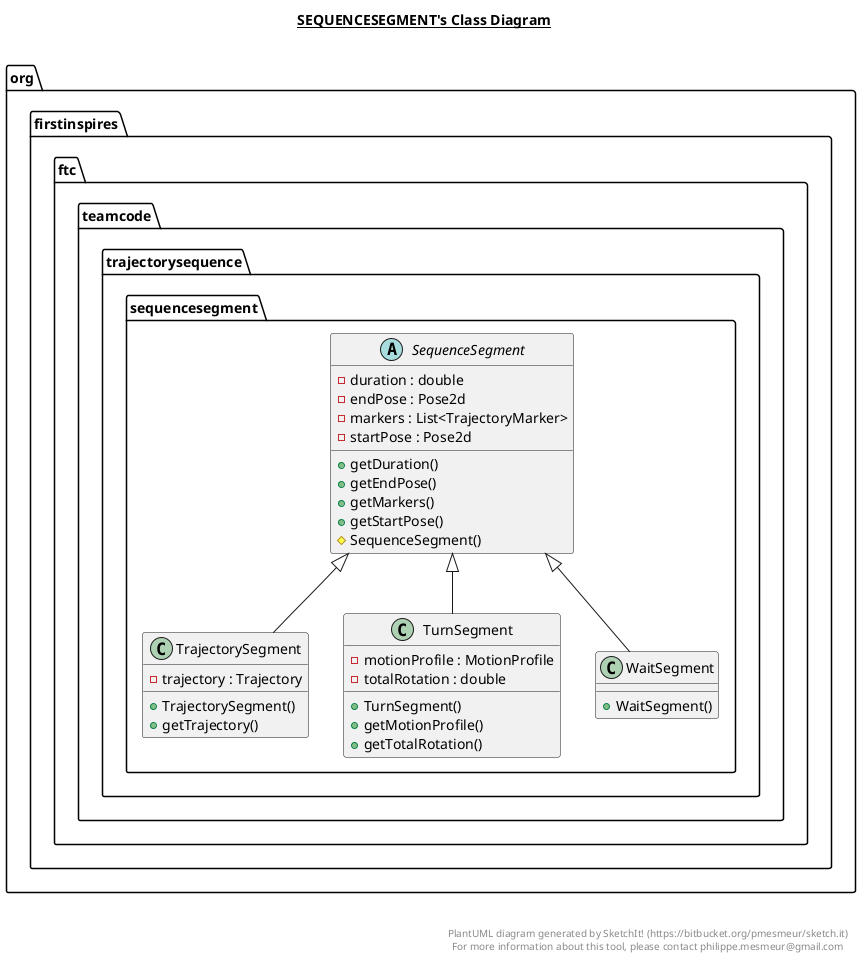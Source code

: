 @startuml

title __SEQUENCESEGMENT's Class Diagram__\n

  namespace org.firstinspires.ftc.teamcode {
    namespace trajectorysequence {
      namespace sequencesegment {
        abstract class org.firstinspires.ftc.teamcode.trajectorysequence.sequencesegment.SequenceSegment {
            - duration : double
            - endPose : Pose2d
            - markers : List<TrajectoryMarker>
            - startPose : Pose2d
            + getDuration()
            + getEndPose()
            + getMarkers()
            + getStartPose()
            # SequenceSegment()
        }
      }
    }
  }
  

  namespace org.firstinspires.ftc.teamcode {
    namespace trajectorysequence {
      namespace sequencesegment {
        class org.firstinspires.ftc.teamcode.trajectorysequence.sequencesegment.TrajectorySegment {
            - trajectory : Trajectory
            + TrajectorySegment()
            + getTrajectory()
        }
      }
    }
  }
  

  namespace org.firstinspires.ftc.teamcode {
    namespace trajectorysequence {
      namespace sequencesegment {
        class org.firstinspires.ftc.teamcode.trajectorysequence.sequencesegment.TurnSegment {
            - motionProfile : MotionProfile
            - totalRotation : double
            + TurnSegment()
            + getMotionProfile()
            + getTotalRotation()
        }
      }
    }
  }
  

  namespace org.firstinspires.ftc.teamcode {
    namespace trajectorysequence {
      namespace sequencesegment {
        class org.firstinspires.ftc.teamcode.trajectorysequence.sequencesegment.WaitSegment {
            + WaitSegment()
        }
      }
    }
  }
  

  org.firstinspires.ftc.teamcode.trajectorysequence.sequencesegment.TrajectorySegment -up-|> org.firstinspires.ftc.teamcode.trajectorysequence.sequencesegment.SequenceSegment
  org.firstinspires.ftc.teamcode.trajectorysequence.sequencesegment.TurnSegment -up-|> org.firstinspires.ftc.teamcode.trajectorysequence.sequencesegment.SequenceSegment
  org.firstinspires.ftc.teamcode.trajectorysequence.sequencesegment.WaitSegment -up-|> org.firstinspires.ftc.teamcode.trajectorysequence.sequencesegment.SequenceSegment


right footer


PlantUML diagram generated by SketchIt! (https://bitbucket.org/pmesmeur/sketch.it)
For more information about this tool, please contact philippe.mesmeur@gmail.com
endfooter

@enduml
